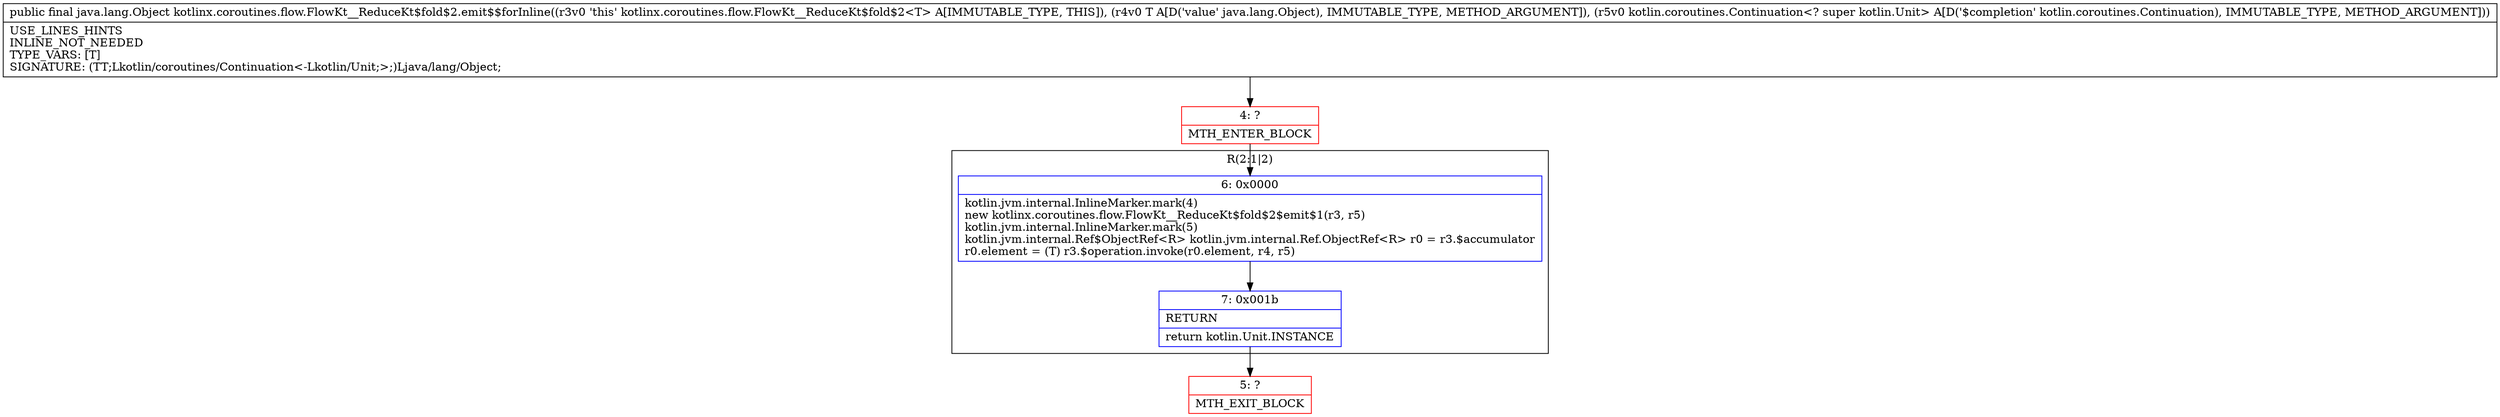 digraph "CFG forkotlinx.coroutines.flow.FlowKt__ReduceKt$fold$2.emit$$forInline(Ljava\/lang\/Object;Lkotlin\/coroutines\/Continuation;)Ljava\/lang\/Object;" {
subgraph cluster_Region_745345921 {
label = "R(2:1|2)";
node [shape=record,color=blue];
Node_6 [shape=record,label="{6\:\ 0x0000|kotlin.jvm.internal.InlineMarker.mark(4)\lnew kotlinx.coroutines.flow.FlowKt__ReduceKt$fold$2$emit$1(r3, r5)\lkotlin.jvm.internal.InlineMarker.mark(5)\lkotlin.jvm.internal.Ref$ObjectRef\<R\> kotlin.jvm.internal.Ref.ObjectRef\<R\> r0 = r3.$accumulator\lr0.element = (T) r3.$operation.invoke(r0.element, r4, r5)\l}"];
Node_7 [shape=record,label="{7\:\ 0x001b|RETURN\l|return kotlin.Unit.INSTANCE\l}"];
}
Node_4 [shape=record,color=red,label="{4\:\ ?|MTH_ENTER_BLOCK\l}"];
Node_5 [shape=record,color=red,label="{5\:\ ?|MTH_EXIT_BLOCK\l}"];
MethodNode[shape=record,label="{public final java.lang.Object kotlinx.coroutines.flow.FlowKt__ReduceKt$fold$2.emit$$forInline((r3v0 'this' kotlinx.coroutines.flow.FlowKt__ReduceKt$fold$2\<T\> A[IMMUTABLE_TYPE, THIS]), (r4v0 T A[D('value' java.lang.Object), IMMUTABLE_TYPE, METHOD_ARGUMENT]), (r5v0 kotlin.coroutines.Continuation\<? super kotlin.Unit\> A[D('$completion' kotlin.coroutines.Continuation), IMMUTABLE_TYPE, METHOD_ARGUMENT]))  | USE_LINES_HINTS\lINLINE_NOT_NEEDED\lTYPE_VARS: [T]\lSIGNATURE: (TT;Lkotlin\/coroutines\/Continuation\<\-Lkotlin\/Unit;\>;)Ljava\/lang\/Object;\l}"];
MethodNode -> Node_4;Node_6 -> Node_7;
Node_7 -> Node_5;
Node_4 -> Node_6;
}


